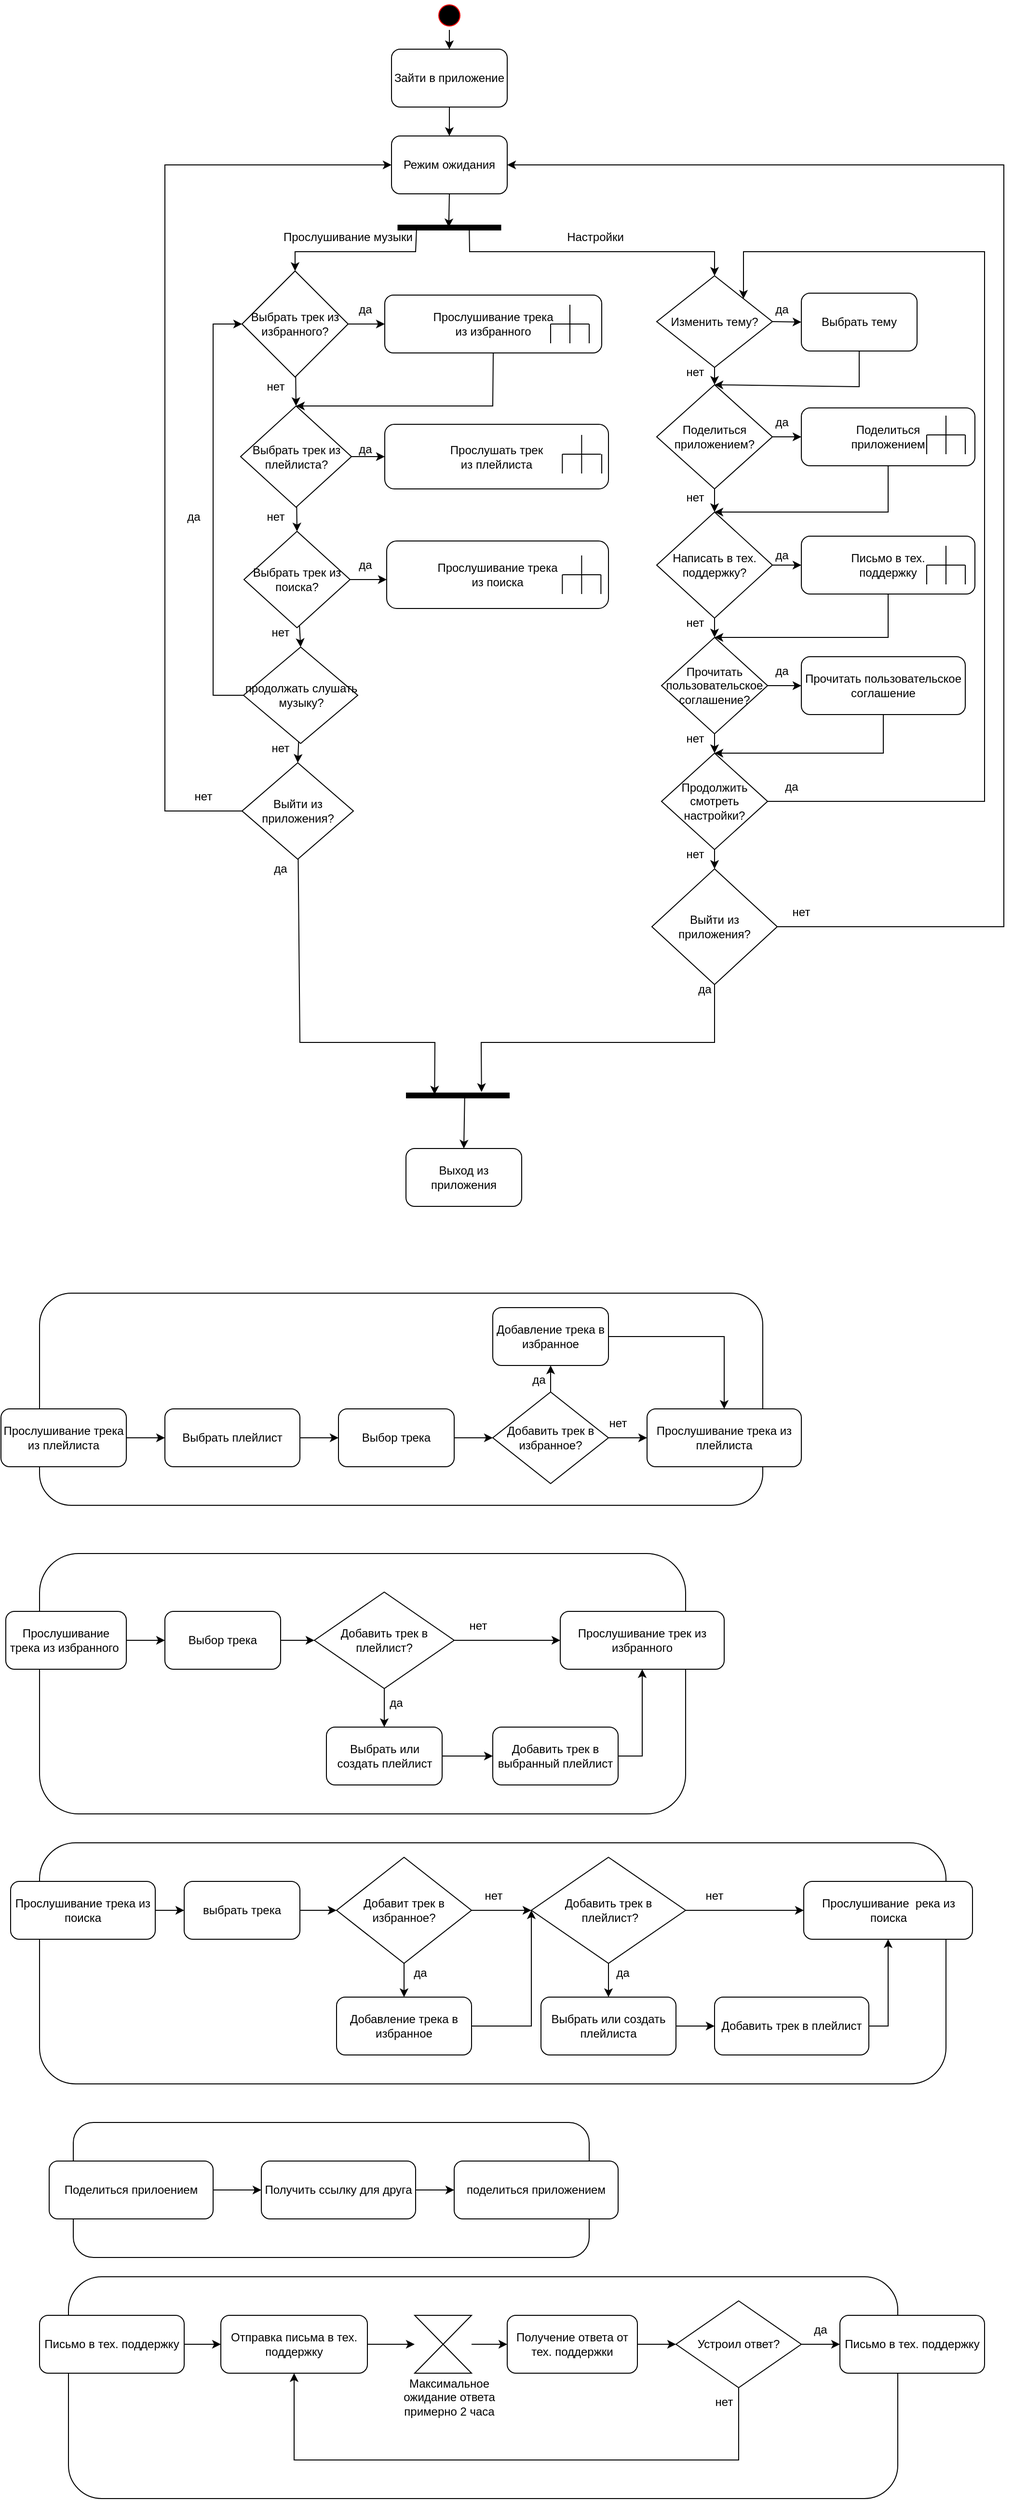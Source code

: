 <mxfile version="22.1.0" type="device">
  <diagram name="Page-1" id="58cdce13-f638-feb5-8d6f-7d28b1aa9fa0">
    <mxGraphModel dx="1235" dy="1516" grid="1" gridSize="10" guides="1" tooltips="1" connect="1" arrows="1" fold="1" page="1" pageScale="1" pageWidth="1100" pageHeight="850" background="none" math="0" shadow="0">
      <root>
        <mxCell id="0" />
        <mxCell id="1" parent="0" />
        <mxCell id="T1-C6O5CW9eP6GTpHd8Y-236" value="" style="rounded=1;whiteSpace=wrap;html=1;" vertex="1" parent="1">
          <mxGeometry x="120" y="2280" width="860" height="230" as="geometry" />
        </mxCell>
        <mxCell id="T1-C6O5CW9eP6GTpHd8Y-220" value="" style="rounded=1;whiteSpace=wrap;html=1;" vertex="1" parent="1">
          <mxGeometry x="125" y="2120" width="535" height="140" as="geometry" />
        </mxCell>
        <mxCell id="T1-C6O5CW9eP6GTpHd8Y-214" value="" style="rounded=1;whiteSpace=wrap;html=1;" vertex="1" parent="1">
          <mxGeometry x="90" y="1830" width="940" height="250" as="geometry" />
        </mxCell>
        <mxCell id="T1-C6O5CW9eP6GTpHd8Y-191" value="" style="rounded=1;whiteSpace=wrap;html=1;" vertex="1" parent="1">
          <mxGeometry x="90" y="1530" width="670" height="270" as="geometry" />
        </mxCell>
        <mxCell id="T1-C6O5CW9eP6GTpHd8Y-172" value="" style="rounded=1;whiteSpace=wrap;html=1;" vertex="1" parent="1">
          <mxGeometry x="90" y="1260" width="750" height="220" as="geometry" />
        </mxCell>
        <mxCell id="382b91b5511bd0f7-1" value="" style="ellipse;html=1;shape=startState;fillColor=#000000;strokeColor=#ff0000;rounded=1;shadow=0;comic=0;labelBackgroundColor=none;fontFamily=Verdana;fontSize=12;fontColor=#000000;align=center;direction=south;" parent="1" vertex="1">
          <mxGeometry x="500" y="-80" width="30" height="30" as="geometry" />
        </mxCell>
        <mxCell id="T1-C6O5CW9eP6GTpHd8Y-1" value="Зайти в приложение" style="rounded=1;whiteSpace=wrap;html=1;" vertex="1" parent="1">
          <mxGeometry x="455" y="-30" width="120" height="60" as="geometry" />
        </mxCell>
        <mxCell id="T1-C6O5CW9eP6GTpHd8Y-2" value="" style="endArrow=classic;html=1;rounded=0;entryX=0.5;entryY=0;entryDx=0;entryDy=0;exitX=1;exitY=0.5;exitDx=0;exitDy=0;" edge="1" parent="1" source="382b91b5511bd0f7-1" target="T1-C6O5CW9eP6GTpHd8Y-1">
          <mxGeometry width="50" height="50" relative="1" as="geometry">
            <mxPoint x="515" y="90" as="sourcePoint" />
            <mxPoint x="620" y="-30" as="targetPoint" />
            <Array as="points" />
          </mxGeometry>
        </mxCell>
        <mxCell id="T1-C6O5CW9eP6GTpHd8Y-4" value="" style="line;strokeWidth=6;fillColor=none;align=left;verticalAlign=middle;spacingTop=-1;spacingLeft=3;spacingRight=3;rotatable=0;labelPosition=right;points=[];portConstraint=eastwest;strokeColor=inherit;" vertex="1" parent="1">
          <mxGeometry x="461.25" y="140" width="107.5" height="30" as="geometry" />
        </mxCell>
        <mxCell id="T1-C6O5CW9eP6GTpHd8Y-5" value="" style="endArrow=classic;html=1;rounded=0;exitX=0.5;exitY=1;exitDx=0;exitDy=0;entryX=0.5;entryY=0;entryDx=0;entryDy=0;" edge="1" parent="1" source="T1-C6O5CW9eP6GTpHd8Y-1" target="T1-C6O5CW9eP6GTpHd8Y-102">
          <mxGeometry width="50" height="50" relative="1" as="geometry">
            <mxPoint x="515" y="190" as="sourcePoint" />
            <mxPoint x="640" y="40" as="targetPoint" />
          </mxGeometry>
        </mxCell>
        <mxCell id="T1-C6O5CW9eP6GTpHd8Y-7" value="Выбрать трек из избранного?" style="rhombus;whiteSpace=wrap;html=1;" vertex="1" parent="1">
          <mxGeometry x="300" y="200" width="110" height="110" as="geometry" />
        </mxCell>
        <mxCell id="T1-C6O5CW9eP6GTpHd8Y-8" value="Прослушивание трека &lt;br&gt;из избранного" style="rounded=1;whiteSpace=wrap;html=1;" vertex="1" parent="1">
          <mxGeometry x="448" y="225" width="225" height="60" as="geometry" />
        </mxCell>
        <mxCell id="T1-C6O5CW9eP6GTpHd8Y-9" value="Выбрать трек из плейлиста?" style="rhombus;whiteSpace=wrap;html=1;strokeColor=#000000;" vertex="1" parent="1">
          <mxGeometry x="298.5" y="340" width="115" height="105" as="geometry" />
        </mxCell>
        <mxCell id="T1-C6O5CW9eP6GTpHd8Y-12" value="" style="endArrow=none;html=1;rounded=0;" edge="1" parent="1">
          <mxGeometry width="50" height="50" relative="1" as="geometry">
            <mxPoint x="640" y="255" as="sourcePoint" />
            <mxPoint x="640" y="235" as="targetPoint" />
          </mxGeometry>
        </mxCell>
        <mxCell id="T1-C6O5CW9eP6GTpHd8Y-13" value="" style="endArrow=none;html=1;rounded=0;" edge="1" parent="1">
          <mxGeometry width="50" height="50" relative="1" as="geometry">
            <mxPoint x="620" y="255" as="sourcePoint" />
            <mxPoint x="660" y="255" as="targetPoint" />
          </mxGeometry>
        </mxCell>
        <mxCell id="T1-C6O5CW9eP6GTpHd8Y-14" value="" style="endArrow=none;html=1;rounded=0;" edge="1" parent="1">
          <mxGeometry width="50" height="50" relative="1" as="geometry">
            <mxPoint x="620" y="275" as="sourcePoint" />
            <mxPoint x="620" y="255" as="targetPoint" />
            <Array as="points">
              <mxPoint x="620" y="255" />
            </Array>
          </mxGeometry>
        </mxCell>
        <mxCell id="T1-C6O5CW9eP6GTpHd8Y-15" value="" style="endArrow=none;html=1;rounded=0;" edge="1" parent="1">
          <mxGeometry width="50" height="50" relative="1" as="geometry">
            <mxPoint x="640" y="275" as="sourcePoint" />
            <mxPoint x="640" y="255" as="targetPoint" />
          </mxGeometry>
        </mxCell>
        <mxCell id="T1-C6O5CW9eP6GTpHd8Y-16" value="" style="endArrow=none;html=1;rounded=0;" edge="1" parent="1">
          <mxGeometry width="50" height="50" relative="1" as="geometry">
            <mxPoint x="660" y="275" as="sourcePoint" />
            <mxPoint x="660" y="255" as="targetPoint" />
          </mxGeometry>
        </mxCell>
        <mxCell id="T1-C6O5CW9eP6GTpHd8Y-22" value="Прослушать трек &lt;br&gt;из плейлиста" style="rounded=1;whiteSpace=wrap;html=1;" vertex="1" parent="1">
          <mxGeometry x="448" y="359" width="232" height="67" as="geometry" />
        </mxCell>
        <mxCell id="T1-C6O5CW9eP6GTpHd8Y-17" value="" style="endArrow=none;html=1;rounded=0;" edge="1" parent="1">
          <mxGeometry width="50" height="50" relative="1" as="geometry">
            <mxPoint x="652.17" y="390" as="sourcePoint" />
            <mxPoint x="652.17" y="370" as="targetPoint" />
          </mxGeometry>
        </mxCell>
        <mxCell id="T1-C6O5CW9eP6GTpHd8Y-18" value="" style="endArrow=none;html=1;rounded=0;" edge="1" parent="1">
          <mxGeometry width="50" height="50" relative="1" as="geometry">
            <mxPoint x="632.17" y="390" as="sourcePoint" />
            <mxPoint x="672.17" y="390" as="targetPoint" />
          </mxGeometry>
        </mxCell>
        <mxCell id="T1-C6O5CW9eP6GTpHd8Y-19" value="" style="endArrow=none;html=1;rounded=0;" edge="1" parent="1">
          <mxGeometry width="50" height="50" relative="1" as="geometry">
            <mxPoint x="632.17" y="410" as="sourcePoint" />
            <mxPoint x="632.17" y="390" as="targetPoint" />
            <Array as="points">
              <mxPoint x="632.17" y="390" />
            </Array>
          </mxGeometry>
        </mxCell>
        <mxCell id="T1-C6O5CW9eP6GTpHd8Y-20" value="" style="endArrow=none;html=1;rounded=0;" edge="1" parent="1">
          <mxGeometry width="50" height="50" relative="1" as="geometry">
            <mxPoint x="652.17" y="410" as="sourcePoint" />
            <mxPoint x="652.17" y="390" as="targetPoint" />
          </mxGeometry>
        </mxCell>
        <mxCell id="T1-C6O5CW9eP6GTpHd8Y-21" value="" style="endArrow=none;html=1;rounded=0;" edge="1" parent="1">
          <mxGeometry width="50" height="50" relative="1" as="geometry">
            <mxPoint x="673" y="410" as="sourcePoint" />
            <mxPoint x="673" y="390" as="targetPoint" />
          </mxGeometry>
        </mxCell>
        <mxCell id="T1-C6O5CW9eP6GTpHd8Y-23" value="" style="endArrow=classic;html=1;rounded=0;exitX=0.183;exitY=0.578;exitDx=0;exitDy=0;exitPerimeter=0;entryX=0.5;entryY=0;entryDx=0;entryDy=0;" edge="1" parent="1" source="T1-C6O5CW9eP6GTpHd8Y-4" target="T1-C6O5CW9eP6GTpHd8Y-7">
          <mxGeometry width="50" height="50" relative="1" as="geometry">
            <mxPoint x="440" y="260" as="sourcePoint" />
            <mxPoint x="490" y="210" as="targetPoint" />
            <Array as="points">
              <mxPoint x="480" y="180" />
              <mxPoint x="420" y="180" />
              <mxPoint x="355" y="180" />
            </Array>
          </mxGeometry>
        </mxCell>
        <mxCell id="T1-C6O5CW9eP6GTpHd8Y-24" value="Прослушивание музыки" style="text;html=1;strokeColor=none;fillColor=none;align=center;verticalAlign=middle;whiteSpace=wrap;rounded=0;" vertex="1" parent="1">
          <mxGeometry x="320" y="150" width="180" height="30" as="geometry" />
        </mxCell>
        <mxCell id="T1-C6O5CW9eP6GTpHd8Y-25" value="" style="endArrow=classic;html=1;rounded=0;entryX=0;entryY=0.5;entryDx=0;entryDy=0;" edge="1" parent="1" source="T1-C6O5CW9eP6GTpHd8Y-7" target="T1-C6O5CW9eP6GTpHd8Y-8">
          <mxGeometry width="50" height="50" relative="1" as="geometry">
            <mxPoint x="410" y="345" as="sourcePoint" />
            <mxPoint x="480.711" y="295" as="targetPoint" />
          </mxGeometry>
        </mxCell>
        <mxCell id="T1-C6O5CW9eP6GTpHd8Y-26" value="" style="endArrow=classic;html=1;rounded=0;entryX=0.5;entryY=0;entryDx=0;entryDy=0;" edge="1" parent="1" source="T1-C6O5CW9eP6GTpHd8Y-7" target="T1-C6O5CW9eP6GTpHd8Y-9">
          <mxGeometry width="50" height="50" relative="1" as="geometry">
            <mxPoint x="355" y="400" as="sourcePoint" />
            <mxPoint x="355" y="420.711" as="targetPoint" />
          </mxGeometry>
        </mxCell>
        <mxCell id="T1-C6O5CW9eP6GTpHd8Y-27" value="" style="endArrow=classic;html=1;rounded=0;exitX=0.5;exitY=1;exitDx=0;exitDy=0;entryX=0.5;entryY=0;entryDx=0;entryDy=0;" edge="1" parent="1" source="T1-C6O5CW9eP6GTpHd8Y-8" target="T1-C6O5CW9eP6GTpHd8Y-9">
          <mxGeometry width="50" height="50" relative="1" as="geometry">
            <mxPoint x="540" y="410" as="sourcePoint" />
            <mxPoint x="350" y="370" as="targetPoint" />
            <Array as="points">
              <mxPoint x="560" y="340" />
            </Array>
          </mxGeometry>
        </mxCell>
        <mxCell id="T1-C6O5CW9eP6GTpHd8Y-28" value="да" style="text;html=1;strokeColor=none;fillColor=none;align=center;verticalAlign=middle;whiteSpace=wrap;rounded=0;" vertex="1" parent="1">
          <mxGeometry x="408" y="230" width="40" height="20" as="geometry" />
        </mxCell>
        <mxCell id="T1-C6O5CW9eP6GTpHd8Y-29" value="нет" style="text;html=1;strokeColor=none;fillColor=none;align=center;verticalAlign=middle;whiteSpace=wrap;rounded=0;" vertex="1" parent="1">
          <mxGeometry x="310" y="310" width="50" height="20" as="geometry" />
        </mxCell>
        <mxCell id="T1-C6O5CW9eP6GTpHd8Y-30" value="" style="endArrow=classic;html=1;rounded=0;entryX=0;entryY=0.5;entryDx=0;entryDy=0;" edge="1" parent="1" source="T1-C6O5CW9eP6GTpHd8Y-9" target="T1-C6O5CW9eP6GTpHd8Y-22">
          <mxGeometry width="50" height="50" relative="1" as="geometry">
            <mxPoint x="412.5" y="486.5" as="sourcePoint" />
            <mxPoint x="450" y="437" as="targetPoint" />
          </mxGeometry>
        </mxCell>
        <mxCell id="T1-C6O5CW9eP6GTpHd8Y-31" value="Выбрать трек из поиска?" style="rhombus;whiteSpace=wrap;html=1;" vertex="1" parent="1">
          <mxGeometry x="302" y="470" width="110" height="100" as="geometry" />
        </mxCell>
        <mxCell id="T1-C6O5CW9eP6GTpHd8Y-32" value="" style="endArrow=classic;html=1;rounded=0;entryX=0.5;entryY=0;entryDx=0;entryDy=0;" edge="1" parent="1" source="T1-C6O5CW9eP6GTpHd8Y-9" target="T1-C6O5CW9eP6GTpHd8Y-31">
          <mxGeometry width="50" height="50" relative="1" as="geometry">
            <mxPoint x="355" y="539" as="sourcePoint" />
            <mxPoint x="355" y="559.711" as="targetPoint" />
          </mxGeometry>
        </mxCell>
        <mxCell id="T1-C6O5CW9eP6GTpHd8Y-33" value="продолжать слушать музыку?" style="rhombus;whiteSpace=wrap;html=1;" vertex="1" parent="1">
          <mxGeometry x="301.5" y="590" width="118.5" height="100" as="geometry" />
        </mxCell>
        <mxCell id="T1-C6O5CW9eP6GTpHd8Y-34" value="" style="endArrow=classic;html=1;rounded=0;entryX=0.5;entryY=0;entryDx=0;entryDy=0;" edge="1" parent="1" source="T1-C6O5CW9eP6GTpHd8Y-31" target="T1-C6O5CW9eP6GTpHd8Y-33">
          <mxGeometry width="50" height="50" relative="1" as="geometry">
            <mxPoint x="355" y="670" as="sourcePoint" />
            <mxPoint x="355" y="690.711" as="targetPoint" />
          </mxGeometry>
        </mxCell>
        <mxCell id="T1-C6O5CW9eP6GTpHd8Y-35" value="" style="endArrow=classic;html=1;rounded=0;exitX=0;exitY=0.5;exitDx=0;exitDy=0;entryX=0;entryY=0.5;entryDx=0;entryDy=0;" edge="1" parent="1" source="T1-C6O5CW9eP6GTpHd8Y-33" target="T1-C6O5CW9eP6GTpHd8Y-7">
          <mxGeometry width="50" height="50" relative="1" as="geometry">
            <mxPoint x="300" y="690" as="sourcePoint" />
            <mxPoint x="290" y="650" as="targetPoint" />
            <Array as="points">
              <mxPoint x="270" y="640" />
              <mxPoint x="270" y="255" />
            </Array>
          </mxGeometry>
        </mxCell>
        <mxCell id="T1-C6O5CW9eP6GTpHd8Y-36" value="да" style="text;html=1;strokeColor=none;fillColor=none;align=center;verticalAlign=middle;whiteSpace=wrap;rounded=0;" vertex="1" parent="1">
          <mxGeometry x="220" y="440" width="60" height="30" as="geometry" />
        </mxCell>
        <mxCell id="T1-C6O5CW9eP6GTpHd8Y-39" value="нет" style="text;html=1;strokeColor=none;fillColor=none;align=center;verticalAlign=middle;whiteSpace=wrap;rounded=0;" vertex="1" parent="1">
          <mxGeometry x="305" y="440" width="60" height="30" as="geometry" />
        </mxCell>
        <mxCell id="T1-C6O5CW9eP6GTpHd8Y-40" value="нет" style="text;html=1;strokeColor=none;fillColor=none;align=center;verticalAlign=middle;whiteSpace=wrap;rounded=0;" vertex="1" parent="1">
          <mxGeometry x="310" y="560" width="60" height="30" as="geometry" />
        </mxCell>
        <mxCell id="T1-C6O5CW9eP6GTpHd8Y-41" value="Прослушивание трека &lt;br&gt;из поиска" style="rounded=1;whiteSpace=wrap;html=1;" vertex="1" parent="1">
          <mxGeometry x="450" y="480" width="230" height="70" as="geometry" />
        </mxCell>
        <mxCell id="T1-C6O5CW9eP6GTpHd8Y-42" value="" style="endArrow=none;html=1;rounded=0;" edge="1" parent="1">
          <mxGeometry width="50" height="50" relative="1" as="geometry">
            <mxPoint x="652.17" y="515" as="sourcePoint" />
            <mxPoint x="652.17" y="495" as="targetPoint" />
          </mxGeometry>
        </mxCell>
        <mxCell id="T1-C6O5CW9eP6GTpHd8Y-43" value="" style="endArrow=none;html=1;rounded=0;" edge="1" parent="1">
          <mxGeometry width="50" height="50" relative="1" as="geometry">
            <mxPoint x="632.17" y="515" as="sourcePoint" />
            <mxPoint x="672.17" y="515" as="targetPoint" />
          </mxGeometry>
        </mxCell>
        <mxCell id="T1-C6O5CW9eP6GTpHd8Y-44" value="" style="endArrow=none;html=1;rounded=0;" edge="1" parent="1">
          <mxGeometry width="50" height="50" relative="1" as="geometry">
            <mxPoint x="632.17" y="535" as="sourcePoint" />
            <mxPoint x="632.17" y="515" as="targetPoint" />
            <Array as="points">
              <mxPoint x="632.17" y="515" />
            </Array>
          </mxGeometry>
        </mxCell>
        <mxCell id="T1-C6O5CW9eP6GTpHd8Y-45" value="" style="endArrow=none;html=1;rounded=0;" edge="1" parent="1">
          <mxGeometry width="50" height="50" relative="1" as="geometry">
            <mxPoint x="652.17" y="535" as="sourcePoint" />
            <mxPoint x="652.17" y="515" as="targetPoint" />
          </mxGeometry>
        </mxCell>
        <mxCell id="T1-C6O5CW9eP6GTpHd8Y-46" value="" style="endArrow=none;html=1;rounded=0;" edge="1" parent="1">
          <mxGeometry width="50" height="50" relative="1" as="geometry">
            <mxPoint x="672.17" y="535" as="sourcePoint" />
            <mxPoint x="672.17" y="515" as="targetPoint" />
          </mxGeometry>
        </mxCell>
        <mxCell id="T1-C6O5CW9eP6GTpHd8Y-92" value="" style="endArrow=classic;html=1;rounded=0;" edge="1" parent="1" source="T1-C6O5CW9eP6GTpHd8Y-31">
          <mxGeometry width="50" height="50" relative="1" as="geometry">
            <mxPoint x="412" y="570" as="sourcePoint" />
            <mxPoint x="450" y="520" as="targetPoint" />
          </mxGeometry>
        </mxCell>
        <mxCell id="T1-C6O5CW9eP6GTpHd8Y-93" value="да" style="text;html=1;strokeColor=none;fillColor=none;align=center;verticalAlign=middle;whiteSpace=wrap;rounded=0;" vertex="1" parent="1">
          <mxGeometry x="398" y="370" width="60" height="30" as="geometry" />
        </mxCell>
        <mxCell id="T1-C6O5CW9eP6GTpHd8Y-94" value="да" style="text;html=1;strokeColor=none;fillColor=none;align=center;verticalAlign=middle;whiteSpace=wrap;rounded=0;" vertex="1" parent="1">
          <mxGeometry x="398" y="490" width="60" height="30" as="geometry" />
        </mxCell>
        <mxCell id="T1-C6O5CW9eP6GTpHd8Y-96" value="Выйти из приложения?" style="rhombus;whiteSpace=wrap;html=1;" vertex="1" parent="1">
          <mxGeometry x="300" y="710" width="115.5" height="100" as="geometry" />
        </mxCell>
        <mxCell id="T1-C6O5CW9eP6GTpHd8Y-97" value="Выход из приложения" style="rounded=1;whiteSpace=wrap;html=1;" vertex="1" parent="1">
          <mxGeometry x="470" y="1110" width="120" height="60" as="geometry" />
        </mxCell>
        <mxCell id="T1-C6O5CW9eP6GTpHd8Y-98" value="" style="endArrow=classic;html=1;rounded=0;entryX=0.276;entryY=0.467;entryDx=0;entryDy=0;entryPerimeter=0;" edge="1" parent="1" source="T1-C6O5CW9eP6GTpHd8Y-96" target="T1-C6O5CW9eP6GTpHd8Y-107">
          <mxGeometry width="50" height="50" relative="1" as="geometry">
            <mxPoint x="357" y="850" as="sourcePoint" />
            <mxPoint x="350" y="920" as="targetPoint" />
            <Array as="points">
              <mxPoint x="360" y="1000" />
              <mxPoint x="500" y="1000" />
            </Array>
          </mxGeometry>
        </mxCell>
        <mxCell id="T1-C6O5CW9eP6GTpHd8Y-100" value="" style="endArrow=classic;html=1;rounded=0;entryX=0.5;entryY=0;entryDx=0;entryDy=0;" edge="1" parent="1" source="T1-C6O5CW9eP6GTpHd8Y-33" target="T1-C6O5CW9eP6GTpHd8Y-96">
          <mxGeometry width="50" height="50" relative="1" as="geometry">
            <mxPoint x="357.5" y="740" as="sourcePoint" />
            <mxPoint x="358" y="700" as="targetPoint" />
          </mxGeometry>
        </mxCell>
        <mxCell id="T1-C6O5CW9eP6GTpHd8Y-101" value="" style="endArrow=classic;html=1;rounded=0;exitX=0;exitY=0.5;exitDx=0;exitDy=0;entryX=0;entryY=0.5;entryDx=0;entryDy=0;" edge="1" parent="1" source="T1-C6O5CW9eP6GTpHd8Y-96" target="T1-C6O5CW9eP6GTpHd8Y-102">
          <mxGeometry width="50" height="50" relative="1" as="geometry">
            <mxPoint x="200" y="770" as="sourcePoint" />
            <mxPoint x="220" y="80" as="targetPoint" />
            <Array as="points">
              <mxPoint x="220" y="760" />
              <mxPoint x="220" y="90" />
            </Array>
          </mxGeometry>
        </mxCell>
        <mxCell id="T1-C6O5CW9eP6GTpHd8Y-102" value="Режим ожидания" style="rounded=1;whiteSpace=wrap;html=1;" vertex="1" parent="1">
          <mxGeometry x="455" y="60" width="120" height="60" as="geometry" />
        </mxCell>
        <mxCell id="T1-C6O5CW9eP6GTpHd8Y-103" value="нет" style="text;html=1;strokeColor=none;fillColor=none;align=center;verticalAlign=middle;whiteSpace=wrap;rounded=0;" vertex="1" parent="1">
          <mxGeometry x="230" y="730" width="60" height="30" as="geometry" />
        </mxCell>
        <mxCell id="T1-C6O5CW9eP6GTpHd8Y-104" value="нет" style="text;html=1;strokeColor=none;fillColor=none;align=center;verticalAlign=middle;whiteSpace=wrap;rounded=0;" vertex="1" parent="1">
          <mxGeometry x="310" y="680" width="60" height="30" as="geometry" />
        </mxCell>
        <mxCell id="T1-C6O5CW9eP6GTpHd8Y-105" value="да" style="text;html=1;strokeColor=none;fillColor=none;align=center;verticalAlign=middle;whiteSpace=wrap;rounded=0;" vertex="1" parent="1">
          <mxGeometry x="320" y="810" width="40" height="20" as="geometry" />
        </mxCell>
        <mxCell id="T1-C6O5CW9eP6GTpHd8Y-106" value="" style="endArrow=classic;html=1;rounded=0;exitX=0.5;exitY=1;exitDx=0;exitDy=0;entryX=0.494;entryY=0.489;entryDx=0;entryDy=0;entryPerimeter=0;" edge="1" parent="1" source="T1-C6O5CW9eP6GTpHd8Y-102" target="T1-C6O5CW9eP6GTpHd8Y-4">
          <mxGeometry width="50" height="50" relative="1" as="geometry">
            <mxPoint x="690" y="180" as="sourcePoint" />
            <mxPoint x="516" y="150" as="targetPoint" />
          </mxGeometry>
        </mxCell>
        <mxCell id="T1-C6O5CW9eP6GTpHd8Y-107" value="" style="line;strokeWidth=6;fillColor=none;align=left;verticalAlign=middle;spacingTop=-1;spacingLeft=3;spacingRight=3;rotatable=0;labelPosition=right;points=[];portConstraint=eastwest;strokeColor=inherit;" vertex="1" parent="1">
          <mxGeometry x="470" y="1040" width="107.5" height="30" as="geometry" />
        </mxCell>
        <mxCell id="T1-C6O5CW9eP6GTpHd8Y-108" value="" style="endArrow=classic;html=1;rounded=0;exitX=0.567;exitY=0.422;exitDx=0;exitDy=0;exitPerimeter=0;entryX=0.5;entryY=0;entryDx=0;entryDy=0;" edge="1" parent="1" source="T1-C6O5CW9eP6GTpHd8Y-107" target="T1-C6O5CW9eP6GTpHd8Y-97">
          <mxGeometry width="50" height="50" relative="1" as="geometry">
            <mxPoint x="390" y="1030" as="sourcePoint" />
            <mxPoint x="440" y="980" as="targetPoint" />
          </mxGeometry>
        </mxCell>
        <mxCell id="T1-C6O5CW9eP6GTpHd8Y-109" value="Изменить тему?" style="rhombus;whiteSpace=wrap;html=1;" vertex="1" parent="1">
          <mxGeometry x="730" y="205" width="120" height="95" as="geometry" />
        </mxCell>
        <mxCell id="T1-C6O5CW9eP6GTpHd8Y-110" value="Поделиться приложением?" style="rhombus;whiteSpace=wrap;html=1;" vertex="1" parent="1">
          <mxGeometry x="730" y="318" width="120" height="108" as="geometry" />
        </mxCell>
        <mxCell id="T1-C6O5CW9eP6GTpHd8Y-111" value="Написать в тех. поддержку?" style="rhombus;whiteSpace=wrap;html=1;" vertex="1" parent="1">
          <mxGeometry x="730" y="450" width="120" height="110" as="geometry" />
        </mxCell>
        <mxCell id="T1-C6O5CW9eP6GTpHd8Y-112" value="Прочитать пользовательское соглашение?" style="rhombus;whiteSpace=wrap;html=1;" vertex="1" parent="1">
          <mxGeometry x="735" y="580" width="110" height="100" as="geometry" />
        </mxCell>
        <mxCell id="T1-C6O5CW9eP6GTpHd8Y-113" value="" style="endArrow=classic;html=1;rounded=0;exitX=0.692;exitY=0.578;exitDx=0;exitDy=0;exitPerimeter=0;entryX=0.5;entryY=0;entryDx=0;entryDy=0;" edge="1" parent="1" source="T1-C6O5CW9eP6GTpHd8Y-4" target="T1-C6O5CW9eP6GTpHd8Y-109">
          <mxGeometry width="50" height="50" relative="1" as="geometry">
            <mxPoint x="650" y="190" as="sourcePoint" />
            <mxPoint x="700" y="140" as="targetPoint" />
            <Array as="points">
              <mxPoint x="536" y="180" />
              <mxPoint x="790" y="180" />
            </Array>
          </mxGeometry>
        </mxCell>
        <mxCell id="T1-C6O5CW9eP6GTpHd8Y-114" value="Настройки" style="text;html=1;strokeColor=none;fillColor=none;align=center;verticalAlign=middle;whiteSpace=wrap;rounded=0;" vertex="1" parent="1">
          <mxGeometry x="613" y="150" width="107" height="30" as="geometry" />
        </mxCell>
        <mxCell id="T1-C6O5CW9eP6GTpHd8Y-115" value="Выбрать тему" style="rounded=1;whiteSpace=wrap;html=1;" vertex="1" parent="1">
          <mxGeometry x="880" y="223" width="120" height="60" as="geometry" />
        </mxCell>
        <mxCell id="T1-C6O5CW9eP6GTpHd8Y-116" value="Поделиться &lt;br&gt;приложением" style="rounded=1;whiteSpace=wrap;html=1;" vertex="1" parent="1">
          <mxGeometry x="880" y="342" width="180" height="60" as="geometry" />
        </mxCell>
        <mxCell id="T1-C6O5CW9eP6GTpHd8Y-117" value="" style="endArrow=none;html=1;rounded=0;" edge="1" parent="1">
          <mxGeometry width="50" height="50" relative="1" as="geometry">
            <mxPoint x="1030" y="370" as="sourcePoint" />
            <mxPoint x="1030" y="350" as="targetPoint" />
          </mxGeometry>
        </mxCell>
        <mxCell id="T1-C6O5CW9eP6GTpHd8Y-118" value="" style="endArrow=none;html=1;rounded=0;" edge="1" parent="1">
          <mxGeometry width="50" height="50" relative="1" as="geometry">
            <mxPoint x="1010" y="370" as="sourcePoint" />
            <mxPoint x="1050" y="370" as="targetPoint" />
          </mxGeometry>
        </mxCell>
        <mxCell id="T1-C6O5CW9eP6GTpHd8Y-119" value="" style="endArrow=none;html=1;rounded=0;" edge="1" parent="1">
          <mxGeometry width="50" height="50" relative="1" as="geometry">
            <mxPoint x="1010" y="390" as="sourcePoint" />
            <mxPoint x="1010" y="370" as="targetPoint" />
            <Array as="points">
              <mxPoint x="1010" y="370" />
            </Array>
          </mxGeometry>
        </mxCell>
        <mxCell id="T1-C6O5CW9eP6GTpHd8Y-120" value="" style="endArrow=none;html=1;rounded=0;" edge="1" parent="1">
          <mxGeometry width="50" height="50" relative="1" as="geometry">
            <mxPoint x="1030" y="390" as="sourcePoint" />
            <mxPoint x="1030" y="370" as="targetPoint" />
          </mxGeometry>
        </mxCell>
        <mxCell id="T1-C6O5CW9eP6GTpHd8Y-121" value="" style="endArrow=none;html=1;rounded=0;" edge="1" parent="1">
          <mxGeometry width="50" height="50" relative="1" as="geometry">
            <mxPoint x="1050" y="390" as="sourcePoint" />
            <mxPoint x="1050" y="370" as="targetPoint" />
          </mxGeometry>
        </mxCell>
        <mxCell id="T1-C6O5CW9eP6GTpHd8Y-122" value="Письмо в тех. &lt;br&gt;поддержку" style="rounded=1;whiteSpace=wrap;html=1;" vertex="1" parent="1">
          <mxGeometry x="880" y="475" width="180" height="60" as="geometry" />
        </mxCell>
        <mxCell id="T1-C6O5CW9eP6GTpHd8Y-123" value="" style="endArrow=none;html=1;rounded=0;" edge="1" parent="1">
          <mxGeometry width="50" height="50" relative="1" as="geometry">
            <mxPoint x="1030" y="505" as="sourcePoint" />
            <mxPoint x="1030" y="485" as="targetPoint" />
          </mxGeometry>
        </mxCell>
        <mxCell id="T1-C6O5CW9eP6GTpHd8Y-124" value="" style="endArrow=none;html=1;rounded=0;" edge="1" parent="1">
          <mxGeometry width="50" height="50" relative="1" as="geometry">
            <mxPoint x="1010" y="505" as="sourcePoint" />
            <mxPoint x="1050" y="505" as="targetPoint" />
          </mxGeometry>
        </mxCell>
        <mxCell id="T1-C6O5CW9eP6GTpHd8Y-125" value="" style="endArrow=none;html=1;rounded=0;" edge="1" parent="1">
          <mxGeometry width="50" height="50" relative="1" as="geometry">
            <mxPoint x="1010" y="525" as="sourcePoint" />
            <mxPoint x="1010" y="505" as="targetPoint" />
            <Array as="points">
              <mxPoint x="1010" y="505" />
            </Array>
          </mxGeometry>
        </mxCell>
        <mxCell id="T1-C6O5CW9eP6GTpHd8Y-126" value="" style="endArrow=none;html=1;rounded=0;" edge="1" parent="1">
          <mxGeometry width="50" height="50" relative="1" as="geometry">
            <mxPoint x="1030" y="525" as="sourcePoint" />
            <mxPoint x="1030" y="505" as="targetPoint" />
          </mxGeometry>
        </mxCell>
        <mxCell id="T1-C6O5CW9eP6GTpHd8Y-127" value="" style="endArrow=none;html=1;rounded=0;" edge="1" parent="1">
          <mxGeometry width="50" height="50" relative="1" as="geometry">
            <mxPoint x="1050" y="525" as="sourcePoint" />
            <mxPoint x="1050" y="505" as="targetPoint" />
          </mxGeometry>
        </mxCell>
        <mxCell id="T1-C6O5CW9eP6GTpHd8Y-128" value="Прочитать пользовательское соглашение" style="rounded=1;whiteSpace=wrap;html=1;" vertex="1" parent="1">
          <mxGeometry x="880" y="600" width="170" height="60" as="geometry" />
        </mxCell>
        <mxCell id="T1-C6O5CW9eP6GTpHd8Y-129" value="Продолжить смотреть настройки?" style="rhombus;whiteSpace=wrap;html=1;" vertex="1" parent="1">
          <mxGeometry x="735" y="700" width="110" height="100" as="geometry" />
        </mxCell>
        <mxCell id="T1-C6O5CW9eP6GTpHd8Y-130" value="Выйти из приложения?" style="rhombus;whiteSpace=wrap;html=1;" vertex="1" parent="1">
          <mxGeometry x="725" y="820" width="130" height="120" as="geometry" />
        </mxCell>
        <mxCell id="T1-C6O5CW9eP6GTpHd8Y-131" value="" style="endArrow=classic;html=1;rounded=0;exitX=0.5;exitY=1;exitDx=0;exitDy=0;entryX=0.729;entryY=0.378;entryDx=0;entryDy=0;entryPerimeter=0;" edge="1" parent="1" source="T1-C6O5CW9eP6GTpHd8Y-130" target="T1-C6O5CW9eP6GTpHd8Y-107">
          <mxGeometry width="50" height="50" relative="1" as="geometry">
            <mxPoint x="720" y="1070" as="sourcePoint" />
            <mxPoint x="770" y="1020" as="targetPoint" />
            <Array as="points">
              <mxPoint x="790" y="1000" />
              <mxPoint x="548" y="1000" />
            </Array>
          </mxGeometry>
        </mxCell>
        <mxCell id="T1-C6O5CW9eP6GTpHd8Y-132" value="" style="endArrow=classic;html=1;rounded=0;exitX=0.5;exitY=1;exitDx=0;exitDy=0;entryX=0.5;entryY=0;entryDx=0;entryDy=0;" edge="1" parent="1" source="T1-C6O5CW9eP6GTpHd8Y-109" target="T1-C6O5CW9eP6GTpHd8Y-110">
          <mxGeometry width="50" height="50" relative="1" as="geometry">
            <mxPoint x="690" y="350" as="sourcePoint" />
            <mxPoint x="740" y="300" as="targetPoint" />
          </mxGeometry>
        </mxCell>
        <mxCell id="T1-C6O5CW9eP6GTpHd8Y-133" value="" style="endArrow=classic;html=1;rounded=0;exitX=1;exitY=0.5;exitDx=0;exitDy=0;entryX=0;entryY=0.5;entryDx=0;entryDy=0;" edge="1" parent="1" source="T1-C6O5CW9eP6GTpHd8Y-109" target="T1-C6O5CW9eP6GTpHd8Y-115">
          <mxGeometry width="50" height="50" relative="1" as="geometry">
            <mxPoint x="860" y="350" as="sourcePoint" />
            <mxPoint x="910" y="300" as="targetPoint" />
          </mxGeometry>
        </mxCell>
        <mxCell id="T1-C6O5CW9eP6GTpHd8Y-134" value="" style="endArrow=classic;html=1;rounded=0;exitX=0.5;exitY=1;exitDx=0;exitDy=0;entryX=0.5;entryY=0;entryDx=0;entryDy=0;" edge="1" parent="1" source="T1-C6O5CW9eP6GTpHd8Y-115" target="T1-C6O5CW9eP6GTpHd8Y-110">
          <mxGeometry width="50" height="50" relative="1" as="geometry">
            <mxPoint x="830" y="360" as="sourcePoint" />
            <mxPoint x="880" y="310" as="targetPoint" />
            <Array as="points">
              <mxPoint x="940" y="320" />
            </Array>
          </mxGeometry>
        </mxCell>
        <mxCell id="T1-C6O5CW9eP6GTpHd8Y-135" value="" style="endArrow=classic;html=1;rounded=0;exitX=0.5;exitY=1;exitDx=0;exitDy=0;entryX=0.5;entryY=0;entryDx=0;entryDy=0;" edge="1" parent="1" source="T1-C6O5CW9eP6GTpHd8Y-110" target="T1-C6O5CW9eP6GTpHd8Y-111">
          <mxGeometry width="50" height="50" relative="1" as="geometry">
            <mxPoint x="720" y="480" as="sourcePoint" />
            <mxPoint x="770" y="430" as="targetPoint" />
          </mxGeometry>
        </mxCell>
        <mxCell id="T1-C6O5CW9eP6GTpHd8Y-136" value="" style="endArrow=classic;html=1;rounded=0;exitX=0.5;exitY=1;exitDx=0;exitDy=0;entryX=0.5;entryY=0;entryDx=0;entryDy=0;" edge="1" parent="1" source="T1-C6O5CW9eP6GTpHd8Y-111" target="T1-C6O5CW9eP6GTpHd8Y-112">
          <mxGeometry width="50" height="50" relative="1" as="geometry">
            <mxPoint x="710" y="610" as="sourcePoint" />
            <mxPoint x="760" y="560" as="targetPoint" />
          </mxGeometry>
        </mxCell>
        <mxCell id="T1-C6O5CW9eP6GTpHd8Y-137" value="" style="endArrow=classic;html=1;rounded=0;exitX=0.5;exitY=1;exitDx=0;exitDy=0;entryX=0.5;entryY=0;entryDx=0;entryDy=0;" edge="1" parent="1" source="T1-C6O5CW9eP6GTpHd8Y-112" target="T1-C6O5CW9eP6GTpHd8Y-129">
          <mxGeometry width="50" height="50" relative="1" as="geometry">
            <mxPoint x="660" y="740" as="sourcePoint" />
            <mxPoint x="710" y="690" as="targetPoint" />
          </mxGeometry>
        </mxCell>
        <mxCell id="T1-C6O5CW9eP6GTpHd8Y-138" value="" style="endArrow=classic;html=1;rounded=0;exitX=1;exitY=0.5;exitDx=0;exitDy=0;entryX=0;entryY=0.5;entryDx=0;entryDy=0;" edge="1" parent="1" source="T1-C6O5CW9eP6GTpHd8Y-110" target="T1-C6O5CW9eP6GTpHd8Y-116">
          <mxGeometry width="50" height="50" relative="1" as="geometry">
            <mxPoint x="850" y="480" as="sourcePoint" />
            <mxPoint x="900" y="430" as="targetPoint" />
          </mxGeometry>
        </mxCell>
        <mxCell id="T1-C6O5CW9eP6GTpHd8Y-139" value="" style="endArrow=classic;html=1;rounded=0;exitX=1;exitY=0.5;exitDx=0;exitDy=0;entryX=0;entryY=0.5;entryDx=0;entryDy=0;" edge="1" parent="1" source="T1-C6O5CW9eP6GTpHd8Y-111" target="T1-C6O5CW9eP6GTpHd8Y-122">
          <mxGeometry width="50" height="50" relative="1" as="geometry">
            <mxPoint x="840" y="600" as="sourcePoint" />
            <mxPoint x="890" y="550" as="targetPoint" />
          </mxGeometry>
        </mxCell>
        <mxCell id="T1-C6O5CW9eP6GTpHd8Y-140" value="" style="endArrow=classic;html=1;rounded=0;exitX=1;exitY=0.5;exitDx=0;exitDy=0;" edge="1" parent="1" source="T1-C6O5CW9eP6GTpHd8Y-112">
          <mxGeometry width="50" height="50" relative="1" as="geometry">
            <mxPoint x="850" y="620" as="sourcePoint" />
            <mxPoint x="880" y="630" as="targetPoint" />
          </mxGeometry>
        </mxCell>
        <mxCell id="T1-C6O5CW9eP6GTpHd8Y-141" value="" style="endArrow=classic;html=1;rounded=0;exitX=0.5;exitY=1;exitDx=0;exitDy=0;" edge="1" parent="1" source="T1-C6O5CW9eP6GTpHd8Y-116">
          <mxGeometry width="50" height="50" relative="1" as="geometry">
            <mxPoint x="880" y="480" as="sourcePoint" />
            <mxPoint x="790" y="450" as="targetPoint" />
            <Array as="points">
              <mxPoint x="970" y="450" />
            </Array>
          </mxGeometry>
        </mxCell>
        <mxCell id="T1-C6O5CW9eP6GTpHd8Y-142" value="" style="endArrow=classic;html=1;rounded=0;entryX=0.5;entryY=0;entryDx=0;entryDy=0;exitX=0.5;exitY=1;exitDx=0;exitDy=0;" edge="1" parent="1" source="T1-C6O5CW9eP6GTpHd8Y-122" target="T1-C6O5CW9eP6GTpHd8Y-112">
          <mxGeometry width="50" height="50" relative="1" as="geometry">
            <mxPoint x="870" y="600" as="sourcePoint" />
            <mxPoint x="920" y="550" as="targetPoint" />
            <Array as="points">
              <mxPoint x="970" y="580" />
            </Array>
          </mxGeometry>
        </mxCell>
        <mxCell id="T1-C6O5CW9eP6GTpHd8Y-143" value="" style="endArrow=classic;html=1;rounded=0;exitX=0.5;exitY=1;exitDx=0;exitDy=0;entryX=0.5;entryY=0;entryDx=0;entryDy=0;" edge="1" parent="1" source="T1-C6O5CW9eP6GTpHd8Y-128" target="T1-C6O5CW9eP6GTpHd8Y-129">
          <mxGeometry width="50" height="50" relative="1" as="geometry">
            <mxPoint x="910" y="800" as="sourcePoint" />
            <mxPoint x="960" y="750" as="targetPoint" />
            <Array as="points">
              <mxPoint x="965" y="700" />
            </Array>
          </mxGeometry>
        </mxCell>
        <mxCell id="T1-C6O5CW9eP6GTpHd8Y-144" value="" style="endArrow=classic;html=1;rounded=0;exitX=0.5;exitY=1;exitDx=0;exitDy=0;entryX=0.5;entryY=0;entryDx=0;entryDy=0;" edge="1" parent="1" source="T1-C6O5CW9eP6GTpHd8Y-129" target="T1-C6O5CW9eP6GTpHd8Y-130">
          <mxGeometry width="50" height="50" relative="1" as="geometry">
            <mxPoint x="660" y="850" as="sourcePoint" />
            <mxPoint x="710" y="800" as="targetPoint" />
          </mxGeometry>
        </mxCell>
        <mxCell id="T1-C6O5CW9eP6GTpHd8Y-145" value="" style="endArrow=classic;html=1;rounded=0;exitX=1;exitY=0.5;exitDx=0;exitDy=0;entryX=1;entryY=0;entryDx=0;entryDy=0;" edge="1" parent="1" source="T1-C6O5CW9eP6GTpHd8Y-129" target="T1-C6O5CW9eP6GTpHd8Y-109">
          <mxGeometry width="50" height="50" relative="1" as="geometry">
            <mxPoint x="910" y="820" as="sourcePoint" />
            <mxPoint x="1070" y="80" as="targetPoint" />
            <Array as="points">
              <mxPoint x="1070" y="750" />
              <mxPoint x="1070" y="180" />
              <mxPoint x="820" y="180" />
            </Array>
          </mxGeometry>
        </mxCell>
        <mxCell id="T1-C6O5CW9eP6GTpHd8Y-146" value="" style="endArrow=classic;html=1;rounded=0;exitX=1;exitY=0.5;exitDx=0;exitDy=0;entryX=1;entryY=0.5;entryDx=0;entryDy=0;" edge="1" parent="1" source="T1-C6O5CW9eP6GTpHd8Y-130" target="T1-C6O5CW9eP6GTpHd8Y-102">
          <mxGeometry width="50" height="50" relative="1" as="geometry">
            <mxPoint x="910" y="950" as="sourcePoint" />
            <mxPoint x="1090" y="90" as="targetPoint" />
            <Array as="points">
              <mxPoint x="1090" y="880" />
              <mxPoint x="1090" y="90" />
            </Array>
          </mxGeometry>
        </mxCell>
        <mxCell id="T1-C6O5CW9eP6GTpHd8Y-147" value="нет" style="text;html=1;strokeColor=none;fillColor=none;align=center;verticalAlign=middle;whiteSpace=wrap;rounded=0;" vertex="1" parent="1">
          <mxGeometry x="740" y="290" width="60" height="30" as="geometry" />
        </mxCell>
        <mxCell id="T1-C6O5CW9eP6GTpHd8Y-148" value="нет" style="text;html=1;strokeColor=none;fillColor=none;align=center;verticalAlign=middle;whiteSpace=wrap;rounded=0;" vertex="1" parent="1">
          <mxGeometry x="740" y="420" width="60" height="30" as="geometry" />
        </mxCell>
        <mxCell id="T1-C6O5CW9eP6GTpHd8Y-149" value="нет" style="text;html=1;strokeColor=none;fillColor=none;align=center;verticalAlign=middle;whiteSpace=wrap;rounded=0;" vertex="1" parent="1">
          <mxGeometry x="740" y="550" width="60" height="30" as="geometry" />
        </mxCell>
        <mxCell id="T1-C6O5CW9eP6GTpHd8Y-150" value="нет" style="text;html=1;strokeColor=none;fillColor=none;align=center;verticalAlign=middle;whiteSpace=wrap;rounded=0;" vertex="1" parent="1">
          <mxGeometry x="740" y="670" width="60" height="30" as="geometry" />
        </mxCell>
        <mxCell id="T1-C6O5CW9eP6GTpHd8Y-151" value="нет" style="text;html=1;strokeColor=none;fillColor=none;align=center;verticalAlign=middle;whiteSpace=wrap;rounded=0;" vertex="1" parent="1">
          <mxGeometry x="740" y="790" width="60" height="30" as="geometry" />
        </mxCell>
        <mxCell id="T1-C6O5CW9eP6GTpHd8Y-152" value="нет" style="text;html=1;strokeColor=none;fillColor=none;align=center;verticalAlign=middle;whiteSpace=wrap;rounded=0;" vertex="1" parent="1">
          <mxGeometry x="850" y="850" width="60" height="30" as="geometry" />
        </mxCell>
        <mxCell id="T1-C6O5CW9eP6GTpHd8Y-153" value="да" style="text;html=1;strokeColor=none;fillColor=none;align=center;verticalAlign=middle;whiteSpace=wrap;rounded=0;" vertex="1" parent="1">
          <mxGeometry x="750" y="930" width="60" height="30" as="geometry" />
        </mxCell>
        <mxCell id="T1-C6O5CW9eP6GTpHd8Y-154" value="да" style="text;html=1;strokeColor=none;fillColor=none;align=center;verticalAlign=middle;whiteSpace=wrap;rounded=0;" vertex="1" parent="1">
          <mxGeometry x="840" y="720" width="60" height="30" as="geometry" />
        </mxCell>
        <mxCell id="T1-C6O5CW9eP6GTpHd8Y-155" value="да" style="text;html=1;strokeColor=none;fillColor=none;align=center;verticalAlign=middle;whiteSpace=wrap;rounded=0;" vertex="1" parent="1">
          <mxGeometry x="830" y="600" width="60" height="30" as="geometry" />
        </mxCell>
        <mxCell id="T1-C6O5CW9eP6GTpHd8Y-156" value="да" style="text;html=1;strokeColor=none;fillColor=none;align=center;verticalAlign=middle;whiteSpace=wrap;rounded=0;" vertex="1" parent="1">
          <mxGeometry x="830" y="480" width="60" height="30" as="geometry" />
        </mxCell>
        <mxCell id="T1-C6O5CW9eP6GTpHd8Y-157" value="да" style="text;html=1;strokeColor=none;fillColor=none;align=center;verticalAlign=middle;whiteSpace=wrap;rounded=0;" vertex="1" parent="1">
          <mxGeometry x="830" y="342" width="60" height="30" as="geometry" />
        </mxCell>
        <mxCell id="T1-C6O5CW9eP6GTpHd8Y-158" value="да" style="text;html=1;strokeColor=none;fillColor=none;align=center;verticalAlign=middle;whiteSpace=wrap;rounded=0;" vertex="1" parent="1">
          <mxGeometry x="830" y="225" width="60" height="30" as="geometry" />
        </mxCell>
        <mxCell id="T1-C6O5CW9eP6GTpHd8Y-159" value="Прослушивание трека из плейлиста" style="rounded=1;whiteSpace=wrap;html=1;" vertex="1" parent="1">
          <mxGeometry x="50" y="1380" width="130" height="60" as="geometry" />
        </mxCell>
        <mxCell id="T1-C6O5CW9eP6GTpHd8Y-160" value="Выбрать плейлист" style="rounded=1;whiteSpace=wrap;html=1;" vertex="1" parent="1">
          <mxGeometry x="220" y="1380" width="140" height="60" as="geometry" />
        </mxCell>
        <mxCell id="T1-C6O5CW9eP6GTpHd8Y-161" value="Добавить трек в избранное?" style="rhombus;whiteSpace=wrap;html=1;" vertex="1" parent="1">
          <mxGeometry x="560" y="1362.5" width="120" height="95" as="geometry" />
        </mxCell>
        <mxCell id="T1-C6O5CW9eP6GTpHd8Y-163" value="Добавление трека в избранное" style="rounded=1;whiteSpace=wrap;html=1;" vertex="1" parent="1">
          <mxGeometry x="560" y="1275" width="120" height="60" as="geometry" />
        </mxCell>
        <mxCell id="T1-C6O5CW9eP6GTpHd8Y-164" value="Прослушивание трека из плейлиста" style="rounded=1;whiteSpace=wrap;html=1;" vertex="1" parent="1">
          <mxGeometry x="720" y="1380" width="160" height="60" as="geometry" />
        </mxCell>
        <mxCell id="T1-C6O5CW9eP6GTpHd8Y-165" value="" style="endArrow=classic;html=1;rounded=0;exitX=1;exitY=0.5;exitDx=0;exitDy=0;entryX=0;entryY=0.5;entryDx=0;entryDy=0;" edge="1" parent="1" source="T1-C6O5CW9eP6GTpHd8Y-159" target="T1-C6O5CW9eP6GTpHd8Y-160">
          <mxGeometry width="50" height="50" relative="1" as="geometry">
            <mxPoint x="170" y="1520" as="sourcePoint" />
            <mxPoint x="220" y="1470" as="targetPoint" />
          </mxGeometry>
        </mxCell>
        <mxCell id="T1-C6O5CW9eP6GTpHd8Y-167" value="" style="endArrow=classic;html=1;rounded=0;exitX=0.5;exitY=0;exitDx=0;exitDy=0;entryX=0.5;entryY=1;entryDx=0;entryDy=0;" edge="1" parent="1" source="T1-C6O5CW9eP6GTpHd8Y-161" target="T1-C6O5CW9eP6GTpHd8Y-163">
          <mxGeometry width="50" height="50" relative="1" as="geometry">
            <mxPoint x="280" y="1360" as="sourcePoint" />
            <mxPoint x="330" y="1310" as="targetPoint" />
          </mxGeometry>
        </mxCell>
        <mxCell id="T1-C6O5CW9eP6GTpHd8Y-168" value="" style="endArrow=classic;html=1;rounded=0;exitX=1;exitY=0.5;exitDx=0;exitDy=0;entryX=0;entryY=0.5;entryDx=0;entryDy=0;" edge="1" parent="1" source="T1-C6O5CW9eP6GTpHd8Y-161" target="T1-C6O5CW9eP6GTpHd8Y-164">
          <mxGeometry width="50" height="50" relative="1" as="geometry">
            <mxPoint x="550" y="1500" as="sourcePoint" />
            <mxPoint x="600" y="1450" as="targetPoint" />
          </mxGeometry>
        </mxCell>
        <mxCell id="T1-C6O5CW9eP6GTpHd8Y-170" value="да" style="text;html=1;strokeColor=none;fillColor=none;align=center;verticalAlign=middle;whiteSpace=wrap;rounded=0;" vertex="1" parent="1">
          <mxGeometry x="577.5" y="1335" width="60" height="30" as="geometry" />
        </mxCell>
        <mxCell id="T1-C6O5CW9eP6GTpHd8Y-171" value="нет" style="text;html=1;strokeColor=none;fillColor=none;align=center;verticalAlign=middle;whiteSpace=wrap;rounded=0;" vertex="1" parent="1">
          <mxGeometry x="660" y="1380" width="60" height="30" as="geometry" />
        </mxCell>
        <mxCell id="T1-C6O5CW9eP6GTpHd8Y-173" value="Прослушивание трека из избранного&amp;nbsp;" style="rounded=1;whiteSpace=wrap;html=1;" vertex="1" parent="1">
          <mxGeometry x="55" y="1590" width="125" height="60" as="geometry" />
        </mxCell>
        <mxCell id="T1-C6O5CW9eP6GTpHd8Y-174" value="Выбор трека" style="rounded=1;whiteSpace=wrap;html=1;" vertex="1" parent="1">
          <mxGeometry x="400" y="1380" width="120" height="60" as="geometry" />
        </mxCell>
        <mxCell id="T1-C6O5CW9eP6GTpHd8Y-175" value="" style="endArrow=classic;html=1;rounded=0;exitX=1;exitY=0.5;exitDx=0;exitDy=0;entryX=0;entryY=0.5;entryDx=0;entryDy=0;" edge="1" parent="1" source="T1-C6O5CW9eP6GTpHd8Y-160" target="T1-C6O5CW9eP6GTpHd8Y-174">
          <mxGeometry width="50" height="50" relative="1" as="geometry">
            <mxPoint x="440" y="1580" as="sourcePoint" />
            <mxPoint x="490" y="1530" as="targetPoint" />
          </mxGeometry>
        </mxCell>
        <mxCell id="T1-C6O5CW9eP6GTpHd8Y-176" value="" style="endArrow=classic;html=1;rounded=0;exitX=1;exitY=0.5;exitDx=0;exitDy=0;entryX=0;entryY=0.5;entryDx=0;entryDy=0;" edge="1" parent="1" source="T1-C6O5CW9eP6GTpHd8Y-174" target="T1-C6O5CW9eP6GTpHd8Y-161">
          <mxGeometry width="50" height="50" relative="1" as="geometry">
            <mxPoint x="480" y="1590" as="sourcePoint" />
            <mxPoint x="530" y="1540" as="targetPoint" />
          </mxGeometry>
        </mxCell>
        <mxCell id="T1-C6O5CW9eP6GTpHd8Y-177" value="" style="endArrow=classic;html=1;rounded=0;exitX=1;exitY=0.5;exitDx=0;exitDy=0;entryX=0.5;entryY=0;entryDx=0;entryDy=0;" edge="1" parent="1" source="T1-C6O5CW9eP6GTpHd8Y-163" target="T1-C6O5CW9eP6GTpHd8Y-164">
          <mxGeometry width="50" height="50" relative="1" as="geometry">
            <mxPoint x="710" y="1370" as="sourcePoint" />
            <mxPoint x="760" y="1320" as="targetPoint" />
            <Array as="points">
              <mxPoint x="800" y="1305" />
            </Array>
          </mxGeometry>
        </mxCell>
        <mxCell id="T1-C6O5CW9eP6GTpHd8Y-178" value="Выбор трека" style="rounded=1;whiteSpace=wrap;html=1;" vertex="1" parent="1">
          <mxGeometry x="220" y="1590" width="120" height="60" as="geometry" />
        </mxCell>
        <mxCell id="T1-C6O5CW9eP6GTpHd8Y-179" value="Добавить трек в плейлист?" style="rhombus;whiteSpace=wrap;html=1;" vertex="1" parent="1">
          <mxGeometry x="375" y="1570" width="145" height="100" as="geometry" />
        </mxCell>
        <mxCell id="T1-C6O5CW9eP6GTpHd8Y-180" value="Прослушивание трек из избранного" style="rounded=1;whiteSpace=wrap;html=1;" vertex="1" parent="1">
          <mxGeometry x="630" y="1590" width="170" height="60" as="geometry" />
        </mxCell>
        <mxCell id="T1-C6O5CW9eP6GTpHd8Y-181" value="Выбрать или создать плейлист" style="rounded=1;whiteSpace=wrap;html=1;" vertex="1" parent="1">
          <mxGeometry x="387.5" y="1710" width="120" height="60" as="geometry" />
        </mxCell>
        <mxCell id="T1-C6O5CW9eP6GTpHd8Y-182" value="Добавить трек в выбранный плейлист" style="rounded=1;whiteSpace=wrap;html=1;" vertex="1" parent="1">
          <mxGeometry x="560" y="1710" width="130" height="60" as="geometry" />
        </mxCell>
        <mxCell id="T1-C6O5CW9eP6GTpHd8Y-183" value="" style="endArrow=classic;html=1;rounded=0;exitX=1;exitY=0.5;exitDx=0;exitDy=0;entryX=0;entryY=0.5;entryDx=0;entryDy=0;" edge="1" parent="1" source="T1-C6O5CW9eP6GTpHd8Y-173" target="T1-C6O5CW9eP6GTpHd8Y-178">
          <mxGeometry width="50" height="50" relative="1" as="geometry">
            <mxPoint x="160" y="1740" as="sourcePoint" />
            <mxPoint x="210" y="1690" as="targetPoint" />
          </mxGeometry>
        </mxCell>
        <mxCell id="T1-C6O5CW9eP6GTpHd8Y-184" value="" style="endArrow=classic;html=1;rounded=0;exitX=1;exitY=0.5;exitDx=0;exitDy=0;entryX=0;entryY=0.5;entryDx=0;entryDy=0;" edge="1" parent="1" source="T1-C6O5CW9eP6GTpHd8Y-178" target="T1-C6O5CW9eP6GTpHd8Y-179">
          <mxGeometry width="50" height="50" relative="1" as="geometry">
            <mxPoint x="330" y="1740" as="sourcePoint" />
            <mxPoint x="380" y="1690" as="targetPoint" />
          </mxGeometry>
        </mxCell>
        <mxCell id="T1-C6O5CW9eP6GTpHd8Y-185" value="" style="endArrow=classic;html=1;rounded=0;exitX=1;exitY=0.5;exitDx=0;exitDy=0;entryX=0;entryY=0.5;entryDx=0;entryDy=0;" edge="1" parent="1" source="T1-C6O5CW9eP6GTpHd8Y-179" target="T1-C6O5CW9eP6GTpHd8Y-180">
          <mxGeometry width="50" height="50" relative="1" as="geometry">
            <mxPoint x="560" y="1690" as="sourcePoint" />
            <mxPoint x="610" y="1640" as="targetPoint" />
          </mxGeometry>
        </mxCell>
        <mxCell id="T1-C6O5CW9eP6GTpHd8Y-186" value="" style="endArrow=classic;html=1;rounded=0;exitX=0.5;exitY=1;exitDx=0;exitDy=0;entryX=0.5;entryY=0;entryDx=0;entryDy=0;" edge="1" parent="1" source="T1-C6O5CW9eP6GTpHd8Y-179" target="T1-C6O5CW9eP6GTpHd8Y-181">
          <mxGeometry width="50" height="50" relative="1" as="geometry">
            <mxPoint x="310" y="1720" as="sourcePoint" />
            <mxPoint x="360" y="1670" as="targetPoint" />
          </mxGeometry>
        </mxCell>
        <mxCell id="T1-C6O5CW9eP6GTpHd8Y-187" value="" style="endArrow=classic;html=1;rounded=0;exitX=1;exitY=0.5;exitDx=0;exitDy=0;entryX=0;entryY=0.5;entryDx=0;entryDy=0;" edge="1" parent="1" source="T1-C6O5CW9eP6GTpHd8Y-181" target="T1-C6O5CW9eP6GTpHd8Y-182">
          <mxGeometry width="50" height="50" relative="1" as="geometry">
            <mxPoint x="470" y="1840" as="sourcePoint" />
            <mxPoint x="520" y="1790" as="targetPoint" />
          </mxGeometry>
        </mxCell>
        <mxCell id="T1-C6O5CW9eP6GTpHd8Y-188" value="" style="endArrow=classic;html=1;rounded=0;exitX=1;exitY=0.5;exitDx=0;exitDy=0;entryX=0.5;entryY=1;entryDx=0;entryDy=0;" edge="1" parent="1" source="T1-C6O5CW9eP6GTpHd8Y-182" target="T1-C6O5CW9eP6GTpHd8Y-180">
          <mxGeometry width="50" height="50" relative="1" as="geometry">
            <mxPoint x="800" y="1790" as="sourcePoint" />
            <mxPoint x="850" y="1740" as="targetPoint" />
            <Array as="points">
              <mxPoint x="715" y="1740" />
            </Array>
          </mxGeometry>
        </mxCell>
        <mxCell id="T1-C6O5CW9eP6GTpHd8Y-189" value="нет" style="text;html=1;strokeColor=none;fillColor=none;align=center;verticalAlign=middle;whiteSpace=wrap;rounded=0;" vertex="1" parent="1">
          <mxGeometry x="515" y="1590" width="60" height="30" as="geometry" />
        </mxCell>
        <mxCell id="T1-C6O5CW9eP6GTpHd8Y-190" value="да" style="text;html=1;strokeColor=none;fillColor=none;align=center;verticalAlign=middle;whiteSpace=wrap;rounded=0;" vertex="1" parent="1">
          <mxGeometry x="430" y="1670" width="60" height="30" as="geometry" />
        </mxCell>
        <mxCell id="T1-C6O5CW9eP6GTpHd8Y-192" value="Прослушивание трека из поиска" style="rounded=1;whiteSpace=wrap;html=1;" vertex="1" parent="1">
          <mxGeometry x="60" y="1870" width="150" height="60" as="geometry" />
        </mxCell>
        <mxCell id="T1-C6O5CW9eP6GTpHd8Y-193" value="выбрать трека" style="rounded=1;whiteSpace=wrap;html=1;" vertex="1" parent="1">
          <mxGeometry x="240" y="1870" width="120" height="60" as="geometry" />
        </mxCell>
        <mxCell id="T1-C6O5CW9eP6GTpHd8Y-194" value="Добавит трек в избранное?" style="rhombus;whiteSpace=wrap;html=1;" vertex="1" parent="1">
          <mxGeometry x="398" y="1845" width="140" height="110" as="geometry" />
        </mxCell>
        <mxCell id="T1-C6O5CW9eP6GTpHd8Y-195" value="Добавление трека в избранное" style="rounded=1;whiteSpace=wrap;html=1;" vertex="1" parent="1">
          <mxGeometry x="398" y="1990" width="140" height="60" as="geometry" />
        </mxCell>
        <mxCell id="T1-C6O5CW9eP6GTpHd8Y-196" value="Добавить трек в&lt;br&gt;&amp;nbsp;плейлист?" style="rhombus;whiteSpace=wrap;html=1;" vertex="1" parent="1">
          <mxGeometry x="600" y="1845" width="160" height="110" as="geometry" />
        </mxCell>
        <mxCell id="T1-C6O5CW9eP6GTpHd8Y-197" value="Выбрать или создать плейлиста" style="rounded=1;whiteSpace=wrap;html=1;" vertex="1" parent="1">
          <mxGeometry x="610" y="1990" width="140" height="60" as="geometry" />
        </mxCell>
        <mxCell id="T1-C6O5CW9eP6GTpHd8Y-198" value="Добавить трек в плейлист" style="rounded=1;whiteSpace=wrap;html=1;" vertex="1" parent="1">
          <mxGeometry x="790" y="1990" width="160" height="60" as="geometry" />
        </mxCell>
        <mxCell id="T1-C6O5CW9eP6GTpHd8Y-199" style="edgeStyle=orthogonalEdgeStyle;rounded=0;orthogonalLoop=1;jettySize=auto;html=1;exitX=0.5;exitY=1;exitDx=0;exitDy=0;" edge="1" parent="1" source="T1-C6O5CW9eP6GTpHd8Y-197" target="T1-C6O5CW9eP6GTpHd8Y-197">
          <mxGeometry relative="1" as="geometry" />
        </mxCell>
        <mxCell id="T1-C6O5CW9eP6GTpHd8Y-200" value="Прослушивание&amp;nbsp; река из поиска" style="rounded=1;whiteSpace=wrap;html=1;" vertex="1" parent="1">
          <mxGeometry x="882.5" y="1870" width="175" height="60" as="geometry" />
        </mxCell>
        <mxCell id="T1-C6O5CW9eP6GTpHd8Y-201" value="" style="endArrow=classic;html=1;rounded=0;exitX=1;exitY=0.5;exitDx=0;exitDy=0;entryX=0;entryY=0.5;entryDx=0;entryDy=0;" edge="1" parent="1" source="T1-C6O5CW9eP6GTpHd8Y-192" target="T1-C6O5CW9eP6GTpHd8Y-193">
          <mxGeometry width="50" height="50" relative="1" as="geometry">
            <mxPoint x="210" y="2020" as="sourcePoint" />
            <mxPoint x="260" y="1970" as="targetPoint" />
          </mxGeometry>
        </mxCell>
        <mxCell id="T1-C6O5CW9eP6GTpHd8Y-202" value="" style="endArrow=classic;html=1;rounded=0;exitX=1;exitY=0.5;exitDx=0;exitDy=0;entryX=0;entryY=0.5;entryDx=0;entryDy=0;" edge="1" parent="1" source="T1-C6O5CW9eP6GTpHd8Y-193" target="T1-C6O5CW9eP6GTpHd8Y-194">
          <mxGeometry width="50" height="50" relative="1" as="geometry">
            <mxPoint x="350" y="2010" as="sourcePoint" />
            <mxPoint x="400" y="1960" as="targetPoint" />
          </mxGeometry>
        </mxCell>
        <mxCell id="T1-C6O5CW9eP6GTpHd8Y-203" value="" style="endArrow=classic;html=1;rounded=0;exitX=0.5;exitY=1;exitDx=0;exitDy=0;entryX=0.5;entryY=0;entryDx=0;entryDy=0;" edge="1" parent="1" source="T1-C6O5CW9eP6GTpHd8Y-194" target="T1-C6O5CW9eP6GTpHd8Y-195">
          <mxGeometry width="50" height="50" relative="1" as="geometry">
            <mxPoint x="510" y="1990" as="sourcePoint" />
            <mxPoint x="560" y="1940" as="targetPoint" />
          </mxGeometry>
        </mxCell>
        <mxCell id="T1-C6O5CW9eP6GTpHd8Y-204" value="" style="endArrow=classic;html=1;rounded=0;exitX=1;exitY=0.5;exitDx=0;exitDy=0;entryX=0;entryY=0.5;entryDx=0;entryDy=0;" edge="1" parent="1" source="T1-C6O5CW9eP6GTpHd8Y-194" target="T1-C6O5CW9eP6GTpHd8Y-196">
          <mxGeometry width="50" height="50" relative="1" as="geometry">
            <mxPoint x="540" y="1970" as="sourcePoint" />
            <mxPoint x="590" y="1920" as="targetPoint" />
          </mxGeometry>
        </mxCell>
        <mxCell id="T1-C6O5CW9eP6GTpHd8Y-205" value="" style="endArrow=classic;html=1;rounded=0;exitX=1;exitY=0.5;exitDx=0;exitDy=0;entryX=0;entryY=0.5;entryDx=0;entryDy=0;" edge="1" parent="1" source="T1-C6O5CW9eP6GTpHd8Y-195" target="T1-C6O5CW9eP6GTpHd8Y-196">
          <mxGeometry width="50" height="50" relative="1" as="geometry">
            <mxPoint x="550" y="2000" as="sourcePoint" />
            <mxPoint x="600" y="1950" as="targetPoint" />
            <Array as="points">
              <mxPoint x="600" y="2020" />
            </Array>
          </mxGeometry>
        </mxCell>
        <mxCell id="T1-C6O5CW9eP6GTpHd8Y-206" value="" style="endArrow=classic;html=1;rounded=0;exitX=1;exitY=0.5;exitDx=0;exitDy=0;entryX=0;entryY=0.5;entryDx=0;entryDy=0;" edge="1" parent="1" source="T1-C6O5CW9eP6GTpHd8Y-196" target="T1-C6O5CW9eP6GTpHd8Y-200">
          <mxGeometry width="50" height="50" relative="1" as="geometry">
            <mxPoint x="760" y="1970" as="sourcePoint" />
            <mxPoint x="810" y="1920" as="targetPoint" />
          </mxGeometry>
        </mxCell>
        <mxCell id="T1-C6O5CW9eP6GTpHd8Y-207" value="" style="endArrow=classic;html=1;rounded=0;exitX=0.5;exitY=1;exitDx=0;exitDy=0;entryX=0.5;entryY=0;entryDx=0;entryDy=0;" edge="1" parent="1" source="T1-C6O5CW9eP6GTpHd8Y-196" target="T1-C6O5CW9eP6GTpHd8Y-197">
          <mxGeometry width="50" height="50" relative="1" as="geometry">
            <mxPoint x="700" y="2000" as="sourcePoint" />
            <mxPoint x="750" y="1950" as="targetPoint" />
          </mxGeometry>
        </mxCell>
        <mxCell id="T1-C6O5CW9eP6GTpHd8Y-208" value="" style="endArrow=classic;html=1;rounded=0;exitX=1;exitY=0.5;exitDx=0;exitDy=0;entryX=0;entryY=0.5;entryDx=0;entryDy=0;" edge="1" parent="1" source="T1-C6O5CW9eP6GTpHd8Y-197" target="T1-C6O5CW9eP6GTpHd8Y-198">
          <mxGeometry width="50" height="50" relative="1" as="geometry">
            <mxPoint x="740" y="1990" as="sourcePoint" />
            <mxPoint x="790" y="1940" as="targetPoint" />
          </mxGeometry>
        </mxCell>
        <mxCell id="T1-C6O5CW9eP6GTpHd8Y-209" value="" style="endArrow=classic;html=1;rounded=0;exitX=1;exitY=0.5;exitDx=0;exitDy=0;entryX=0.5;entryY=1;entryDx=0;entryDy=0;" edge="1" parent="1" source="T1-C6O5CW9eP6GTpHd8Y-198" target="T1-C6O5CW9eP6GTpHd8Y-200">
          <mxGeometry width="50" height="50" relative="1" as="geometry">
            <mxPoint x="1000" y="2020" as="sourcePoint" />
            <mxPoint x="1050" y="1970" as="targetPoint" />
            <Array as="points">
              <mxPoint x="970" y="2020" />
            </Array>
          </mxGeometry>
        </mxCell>
        <mxCell id="T1-C6O5CW9eP6GTpHd8Y-210" value="нет" style="text;html=1;strokeColor=none;fillColor=none;align=center;verticalAlign=middle;whiteSpace=wrap;rounded=0;" vertex="1" parent="1">
          <mxGeometry x="531" y="1870" width="60" height="30" as="geometry" />
        </mxCell>
        <mxCell id="T1-C6O5CW9eP6GTpHd8Y-211" value="да" style="text;html=1;strokeColor=none;fillColor=none;align=center;verticalAlign=middle;whiteSpace=wrap;rounded=0;" vertex="1" parent="1">
          <mxGeometry x="455" y="1950" width="60" height="30" as="geometry" />
        </mxCell>
        <mxCell id="T1-C6O5CW9eP6GTpHd8Y-212" value="да" style="text;html=1;strokeColor=none;fillColor=none;align=center;verticalAlign=middle;whiteSpace=wrap;rounded=0;" vertex="1" parent="1">
          <mxGeometry x="665" y="1950" width="60" height="30" as="geometry" />
        </mxCell>
        <mxCell id="T1-C6O5CW9eP6GTpHd8Y-213" value="нет" style="text;html=1;strokeColor=none;fillColor=none;align=center;verticalAlign=middle;whiteSpace=wrap;rounded=0;" vertex="1" parent="1">
          <mxGeometry x="760" y="1870" width="60" height="30" as="geometry" />
        </mxCell>
        <mxCell id="T1-C6O5CW9eP6GTpHd8Y-215" value="Поделиться прилоением" style="rounded=1;whiteSpace=wrap;html=1;" vertex="1" parent="1">
          <mxGeometry x="100" y="2160" width="170" height="60" as="geometry" />
        </mxCell>
        <mxCell id="T1-C6O5CW9eP6GTpHd8Y-216" value="Получить ссылку для друга" style="rounded=1;whiteSpace=wrap;html=1;" vertex="1" parent="1">
          <mxGeometry x="320" y="2160" width="160" height="60" as="geometry" />
        </mxCell>
        <mxCell id="T1-C6O5CW9eP6GTpHd8Y-217" value="поделиться приложением" style="rounded=1;whiteSpace=wrap;html=1;" vertex="1" parent="1">
          <mxGeometry x="520" y="2160" width="170" height="60" as="geometry" />
        </mxCell>
        <mxCell id="T1-C6O5CW9eP6GTpHd8Y-218" value="" style="endArrow=classic;html=1;rounded=0;exitX=1;exitY=0.5;exitDx=0;exitDy=0;entryX=0;entryY=0.5;entryDx=0;entryDy=0;" edge="1" parent="1" source="T1-C6O5CW9eP6GTpHd8Y-215" target="T1-C6O5CW9eP6GTpHd8Y-216">
          <mxGeometry width="50" height="50" relative="1" as="geometry">
            <mxPoint x="300" y="2280" as="sourcePoint" />
            <mxPoint x="350" y="2230" as="targetPoint" />
          </mxGeometry>
        </mxCell>
        <mxCell id="T1-C6O5CW9eP6GTpHd8Y-219" value="" style="endArrow=classic;html=1;rounded=0;exitX=1;exitY=0.5;exitDx=0;exitDy=0;entryX=0;entryY=0.5;entryDx=0;entryDy=0;" edge="1" parent="1" source="T1-C6O5CW9eP6GTpHd8Y-216" target="T1-C6O5CW9eP6GTpHd8Y-217">
          <mxGeometry width="50" height="50" relative="1" as="geometry">
            <mxPoint x="500" y="2290" as="sourcePoint" />
            <mxPoint x="550" y="2240" as="targetPoint" />
          </mxGeometry>
        </mxCell>
        <mxCell id="T1-C6O5CW9eP6GTpHd8Y-221" value="Письмо в тех. поддержку" style="rounded=1;whiteSpace=wrap;html=1;" vertex="1" parent="1">
          <mxGeometry x="90" y="2320" width="150" height="60" as="geometry" />
        </mxCell>
        <mxCell id="T1-C6O5CW9eP6GTpHd8Y-222" value="Отправка письма в тех. поддержку" style="rounded=1;whiteSpace=wrap;html=1;" vertex="1" parent="1">
          <mxGeometry x="278" y="2320" width="152" height="60" as="geometry" />
        </mxCell>
        <mxCell id="T1-C6O5CW9eP6GTpHd8Y-223" value="" style="shape=collate;html=1;" vertex="1" parent="1">
          <mxGeometry x="479" y="2320" width="59" height="60" as="geometry" />
        </mxCell>
        <mxCell id="T1-C6O5CW9eP6GTpHd8Y-224" value="Получение ответа от тех. поддержки" style="rounded=1;whiteSpace=wrap;html=1;" vertex="1" parent="1">
          <mxGeometry x="575" y="2320" width="135" height="60" as="geometry" />
        </mxCell>
        <mxCell id="T1-C6O5CW9eP6GTpHd8Y-225" value="Устроил ответ?" style="rhombus;whiteSpace=wrap;html=1;" vertex="1" parent="1">
          <mxGeometry x="750" y="2305" width="130" height="90" as="geometry" />
        </mxCell>
        <mxCell id="T1-C6O5CW9eP6GTpHd8Y-226" value="Письмо в тех. поддержку" style="rounded=1;whiteSpace=wrap;html=1;" vertex="1" parent="1">
          <mxGeometry x="920" y="2320" width="150" height="60" as="geometry" />
        </mxCell>
        <mxCell id="T1-C6O5CW9eP6GTpHd8Y-227" value="" style="endArrow=classic;html=1;rounded=0;exitX=1;exitY=0.5;exitDx=0;exitDy=0;entryX=0;entryY=0.5;entryDx=0;entryDy=0;" edge="1" parent="1" source="T1-C6O5CW9eP6GTpHd8Y-221" target="T1-C6O5CW9eP6GTpHd8Y-222">
          <mxGeometry width="50" height="50" relative="1" as="geometry">
            <mxPoint x="230" y="2460" as="sourcePoint" />
            <mxPoint x="280" y="2410" as="targetPoint" />
          </mxGeometry>
        </mxCell>
        <mxCell id="T1-C6O5CW9eP6GTpHd8Y-228" value="" style="endArrow=classic;html=1;rounded=0;exitX=1;exitY=0.5;exitDx=0;exitDy=0;entryX=0;entryY=0.5;entryDx=0;entryDy=0;" edge="1" parent="1" source="T1-C6O5CW9eP6GTpHd8Y-222" target="T1-C6O5CW9eP6GTpHd8Y-223">
          <mxGeometry width="50" height="50" relative="1" as="geometry">
            <mxPoint x="460" y="2470" as="sourcePoint" />
            <mxPoint x="510" y="2420" as="targetPoint" />
          </mxGeometry>
        </mxCell>
        <mxCell id="T1-C6O5CW9eP6GTpHd8Y-229" value="" style="endArrow=classic;html=1;rounded=0;exitX=1;exitY=0.5;exitDx=0;exitDy=0;entryX=0;entryY=0.5;entryDx=0;entryDy=0;" edge="1" parent="1" source="T1-C6O5CW9eP6GTpHd8Y-223" target="T1-C6O5CW9eP6GTpHd8Y-224">
          <mxGeometry width="50" height="50" relative="1" as="geometry">
            <mxPoint x="540" y="2470" as="sourcePoint" />
            <mxPoint x="590" y="2420" as="targetPoint" />
          </mxGeometry>
        </mxCell>
        <mxCell id="T1-C6O5CW9eP6GTpHd8Y-230" value="" style="endArrow=classic;html=1;rounded=0;exitX=1;exitY=0.5;exitDx=0;exitDy=0;entryX=0;entryY=0.5;entryDx=0;entryDy=0;" edge="1" parent="1" source="T1-C6O5CW9eP6GTpHd8Y-224" target="T1-C6O5CW9eP6GTpHd8Y-225">
          <mxGeometry width="50" height="50" relative="1" as="geometry">
            <mxPoint x="750" y="2460" as="sourcePoint" />
            <mxPoint x="800" y="2410" as="targetPoint" />
          </mxGeometry>
        </mxCell>
        <mxCell id="T1-C6O5CW9eP6GTpHd8Y-231" value="" style="endArrow=classic;html=1;rounded=0;exitX=1;exitY=0.5;exitDx=0;exitDy=0;entryX=0;entryY=0.5;entryDx=0;entryDy=0;" edge="1" parent="1" source="T1-C6O5CW9eP6GTpHd8Y-225" target="T1-C6O5CW9eP6GTpHd8Y-226">
          <mxGeometry width="50" height="50" relative="1" as="geometry">
            <mxPoint x="980" y="2470" as="sourcePoint" />
            <mxPoint x="1030" y="2420" as="targetPoint" />
          </mxGeometry>
        </mxCell>
        <mxCell id="T1-C6O5CW9eP6GTpHd8Y-232" value="" style="endArrow=classic;html=1;rounded=0;exitX=0.5;exitY=1;exitDx=0;exitDy=0;entryX=0.5;entryY=1;entryDx=0;entryDy=0;" edge="1" parent="1" source="T1-C6O5CW9eP6GTpHd8Y-225" target="T1-C6O5CW9eP6GTpHd8Y-222">
          <mxGeometry width="50" height="50" relative="1" as="geometry">
            <mxPoint x="750" y="2480" as="sourcePoint" />
            <mxPoint x="800" y="2430" as="targetPoint" />
            <Array as="points">
              <mxPoint x="815" y="2470" />
              <mxPoint x="354" y="2470" />
            </Array>
          </mxGeometry>
        </mxCell>
        <mxCell id="T1-C6O5CW9eP6GTpHd8Y-233" value="Максимальное ожидание ответа примерно 2 часа" style="text;html=1;strokeColor=none;fillColor=none;align=center;verticalAlign=middle;whiteSpace=wrap;rounded=0;" vertex="1" parent="1">
          <mxGeometry x="445" y="2390" width="140" height="30" as="geometry" />
        </mxCell>
        <mxCell id="T1-C6O5CW9eP6GTpHd8Y-234" value="да" style="text;html=1;strokeColor=none;fillColor=none;align=center;verticalAlign=middle;whiteSpace=wrap;rounded=0;" vertex="1" parent="1">
          <mxGeometry x="870" y="2320" width="60" height="30" as="geometry" />
        </mxCell>
        <mxCell id="T1-C6O5CW9eP6GTpHd8Y-235" value="нет" style="text;html=1;strokeColor=none;fillColor=none;align=center;verticalAlign=middle;whiteSpace=wrap;rounded=0;" vertex="1" parent="1">
          <mxGeometry x="770" y="2395" width="60" height="30" as="geometry" />
        </mxCell>
      </root>
    </mxGraphModel>
  </diagram>
</mxfile>
